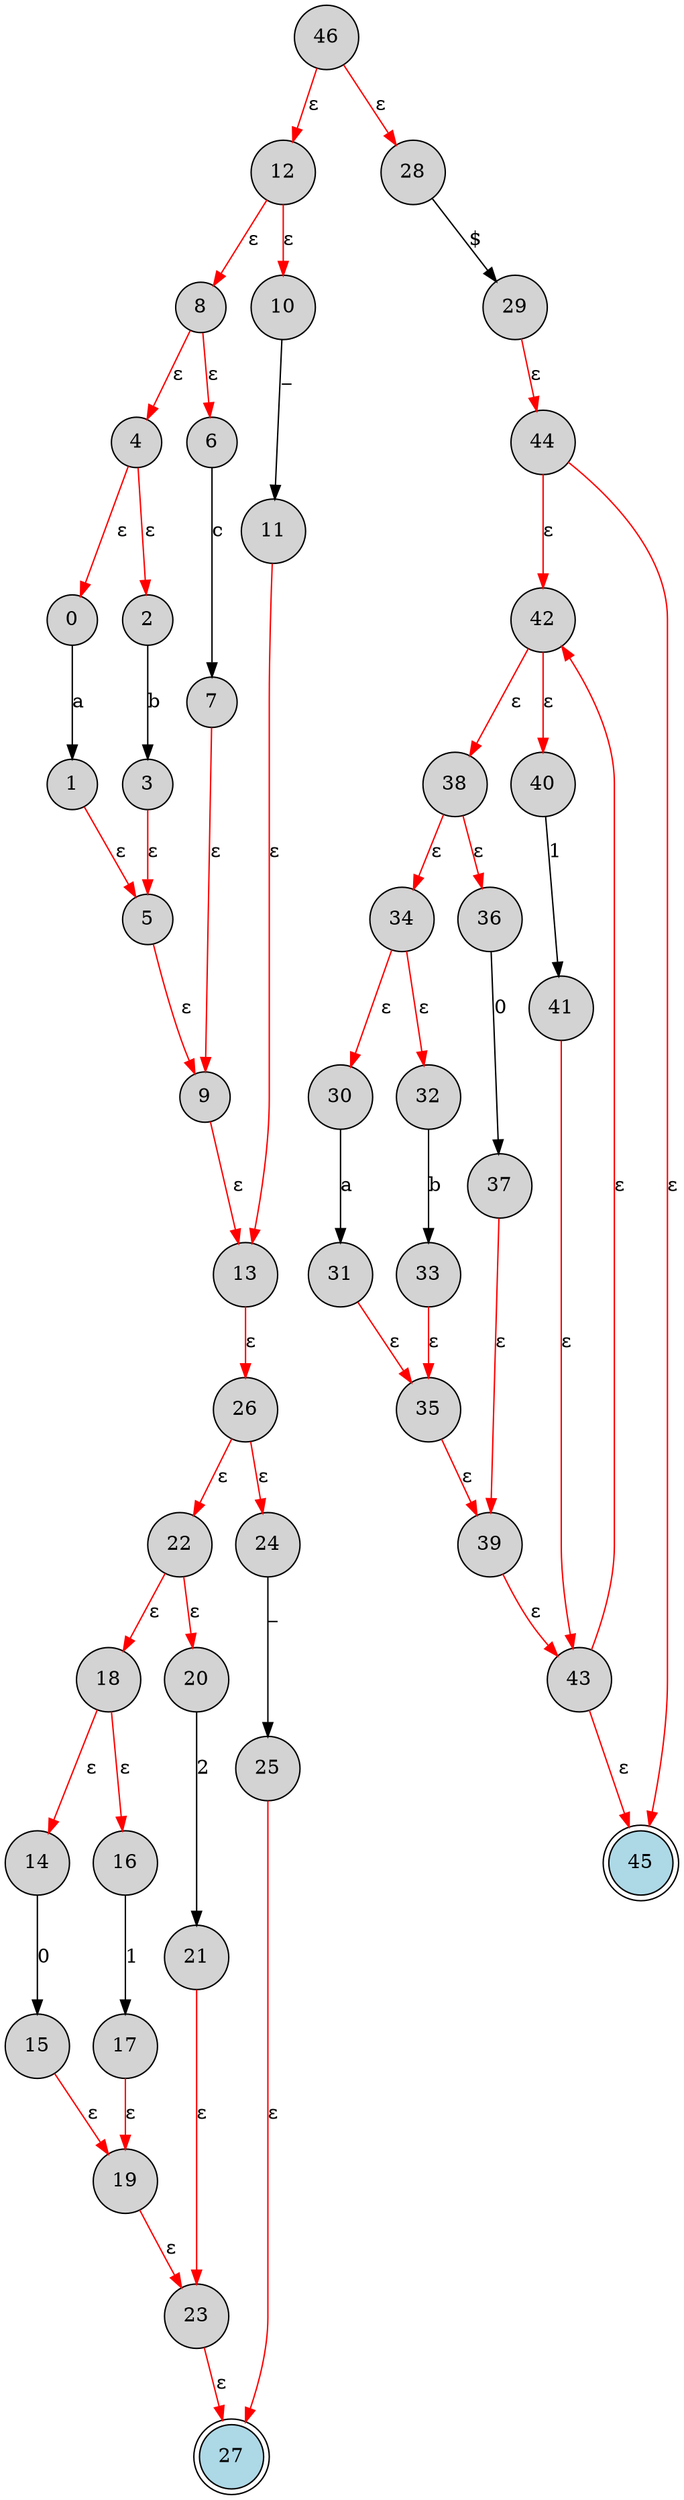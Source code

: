 digraph NFA {
    node [shape=circle, style=filled, fillcolor=lightgrey];
    46 -> 12 [label="ε", color=red];
    12 -> 8 [label="ε", color=red];
    8 -> 4 [label="ε", color=red];
    4 -> 0 [label="ε", color=red];
    0 -> 1 [label="a", color=black];
    1 -> 5 [label="ε", color=red];
    5 -> 9 [label="ε", color=red];
    9 -> 13 [label="ε", color=red];
    13 -> 26 [label="ε", color=red];
    26 -> 22 [label="ε", color=red];
    22 -> 18 [label="ε", color=red];
    18 -> 14 [label="ε", color=red];
    14 -> 15 [label="0", color=black];
    15 -> 19 [label="ε", color=red];
    19 -> 23 [label="ε", color=red];
    23 -> 27 [label="ε", color=red];
    18 -> 16 [label="ε", color=red];
    16 -> 17 [label="1", color=black];
    17 -> 19 [label="ε", color=red];
    22 -> 20 [label="ε", color=red];
    20 -> 21 [label="2", color=black];
    21 -> 23 [label="ε", color=red];
    26 -> 24 [label="ε", color=red];
    24 -> 25 [label="_", color=black];
    25 -> 27 [label="ε", color=red];
    4 -> 2 [label="ε", color=red];
    2 -> 3 [label="b", color=black];
    3 -> 5 [label="ε", color=red];
    8 -> 6 [label="ε", color=red];
    6 -> 7 [label="c", color=black];
    7 -> 9 [label="ε", color=red];
    12 -> 10 [label="ε", color=red];
    10 -> 11 [label="_", color=black];
    11 -> 13 [label="ε", color=red];
    46 -> 28 [label="ε", color=red];
    28 -> 29 [label="$", color=black];
    29 -> 44 [label="ε", color=red];
    44 -> 42 [label="ε", color=red];
    42 -> 38 [label="ε", color=red];
    38 -> 34 [label="ε", color=red];
    34 -> 30 [label="ε", color=red];
    30 -> 31 [label="a", color=black];
    31 -> 35 [label="ε", color=red];
    35 -> 39 [label="ε", color=red];
    39 -> 43 [label="ε", color=red];
    43 -> 42 [label="ε", color=red];
    43 -> 45 [label="ε", color=red];
    34 -> 32 [label="ε", color=red];
    32 -> 33 [label="b", color=black];
    33 -> 35 [label="ε", color=red];
    38 -> 36 [label="ε", color=red];
    36 -> 37 [label="0", color=black];
    37 -> 39 [label="ε", color=red];
    42 -> 40 [label="ε", color=red];
    40 -> 41 [label="1", color=black];
    41 -> 43 [label="ε", color=red];
    44 -> 45 [label="ε", color=red];
    27 [shape=doublecircle, fillcolor=lightblue];
    45 [shape=doublecircle, fillcolor=lightblue];
}
